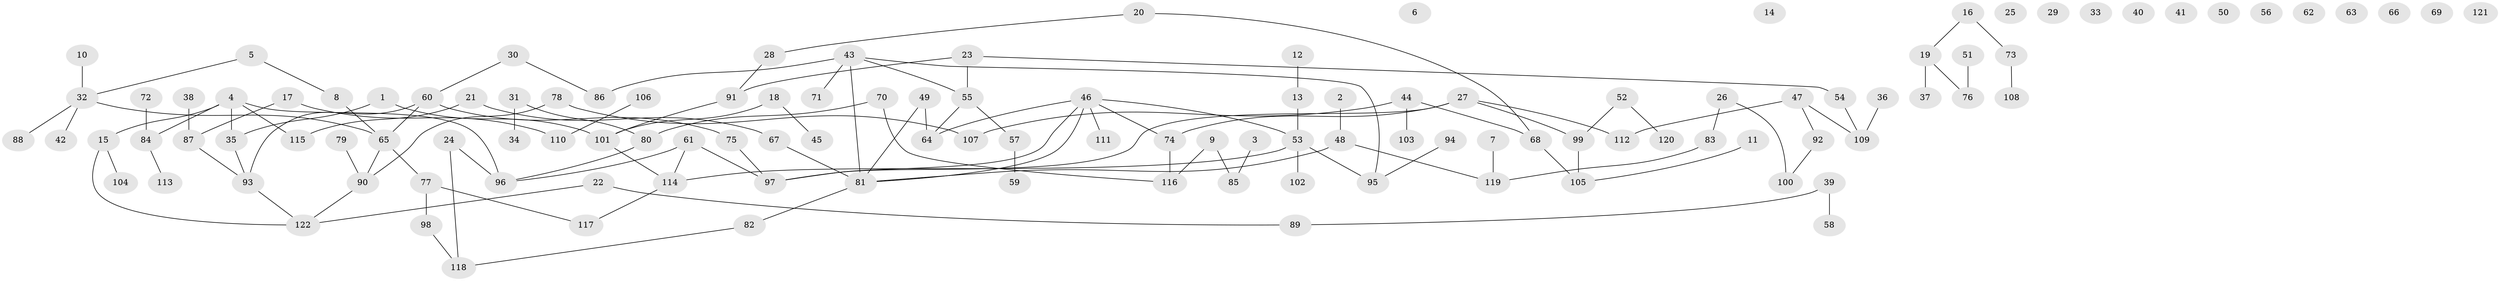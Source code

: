 // coarse degree distribution, {2: 0.3472222222222222, 5: 0.08333333333333333, 1: 0.2361111111111111, 3: 0.18055555555555555, 4: 0.1388888888888889, 6: 0.013888888888888888}
// Generated by graph-tools (version 1.1) at 2025/35/03/04/25 23:35:53]
// undirected, 122 vertices, 127 edges
graph export_dot {
  node [color=gray90,style=filled];
  1;
  2;
  3;
  4;
  5;
  6;
  7;
  8;
  9;
  10;
  11;
  12;
  13;
  14;
  15;
  16;
  17;
  18;
  19;
  20;
  21;
  22;
  23;
  24;
  25;
  26;
  27;
  28;
  29;
  30;
  31;
  32;
  33;
  34;
  35;
  36;
  37;
  38;
  39;
  40;
  41;
  42;
  43;
  44;
  45;
  46;
  47;
  48;
  49;
  50;
  51;
  52;
  53;
  54;
  55;
  56;
  57;
  58;
  59;
  60;
  61;
  62;
  63;
  64;
  65;
  66;
  67;
  68;
  69;
  70;
  71;
  72;
  73;
  74;
  75;
  76;
  77;
  78;
  79;
  80;
  81;
  82;
  83;
  84;
  85;
  86;
  87;
  88;
  89;
  90;
  91;
  92;
  93;
  94;
  95;
  96;
  97;
  98;
  99;
  100;
  101;
  102;
  103;
  104;
  105;
  106;
  107;
  108;
  109;
  110;
  111;
  112;
  113;
  114;
  115;
  116;
  117;
  118;
  119;
  120;
  121;
  122;
  1 -- 35;
  1 -- 101;
  2 -- 48;
  3 -- 85;
  4 -- 15;
  4 -- 35;
  4 -- 84;
  4 -- 96;
  4 -- 115;
  5 -- 8;
  5 -- 32;
  7 -- 119;
  8 -- 65;
  9 -- 85;
  9 -- 116;
  10 -- 32;
  11 -- 105;
  12 -- 13;
  13 -- 53;
  15 -- 104;
  15 -- 122;
  16 -- 19;
  16 -- 73;
  17 -- 87;
  17 -- 110;
  18 -- 45;
  18 -- 101;
  19 -- 37;
  19 -- 76;
  20 -- 28;
  20 -- 68;
  21 -- 67;
  21 -- 115;
  22 -- 89;
  22 -- 122;
  23 -- 54;
  23 -- 55;
  23 -- 91;
  24 -- 96;
  24 -- 118;
  26 -- 83;
  26 -- 100;
  27 -- 74;
  27 -- 97;
  27 -- 99;
  27 -- 112;
  28 -- 91;
  30 -- 60;
  30 -- 86;
  31 -- 34;
  31 -- 80;
  32 -- 42;
  32 -- 65;
  32 -- 88;
  35 -- 93;
  36 -- 109;
  38 -- 87;
  39 -- 58;
  39 -- 89;
  43 -- 55;
  43 -- 71;
  43 -- 81;
  43 -- 86;
  43 -- 95;
  44 -- 68;
  44 -- 103;
  44 -- 107;
  46 -- 53;
  46 -- 64;
  46 -- 74;
  46 -- 81;
  46 -- 97;
  46 -- 111;
  47 -- 92;
  47 -- 109;
  47 -- 112;
  48 -- 81;
  48 -- 119;
  49 -- 64;
  49 -- 81;
  51 -- 76;
  52 -- 99;
  52 -- 120;
  53 -- 95;
  53 -- 102;
  53 -- 114;
  54 -- 109;
  55 -- 57;
  55 -- 64;
  57 -- 59;
  60 -- 65;
  60 -- 75;
  60 -- 93;
  61 -- 96;
  61 -- 97;
  61 -- 114;
  65 -- 77;
  65 -- 90;
  67 -- 81;
  68 -- 105;
  70 -- 80;
  70 -- 116;
  72 -- 84;
  73 -- 108;
  74 -- 116;
  75 -- 97;
  77 -- 98;
  77 -- 117;
  78 -- 90;
  78 -- 107;
  79 -- 90;
  80 -- 96;
  81 -- 82;
  82 -- 118;
  83 -- 119;
  84 -- 113;
  87 -- 93;
  90 -- 122;
  91 -- 101;
  92 -- 100;
  93 -- 122;
  94 -- 95;
  98 -- 118;
  99 -- 105;
  101 -- 114;
  106 -- 110;
  114 -- 117;
}
